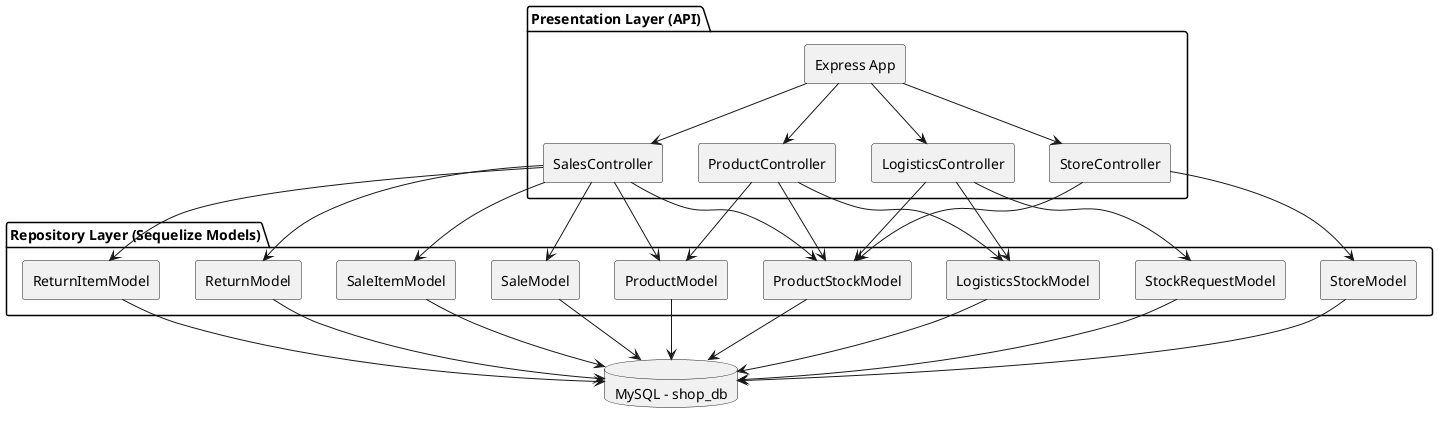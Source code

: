 @startuml
skinparam componentStyle rectangle

package "Presentation Layer (API)" {
  [Express App] --> [SalesController]
  [Express App] --> [ProductController]
  [Express App] --> [LogisticsController]
  [Express App] --> [StoreController]
}

package "Repository Layer (Sequelize Models)" {
  [SalesController] --> [SaleModel]
  [SalesController] --> [SaleItemModel]
  [SalesController] --> [ProductStockModel]
  [SalesController] --> [ProductModel]
  [SalesController] --> [ReturnModel]
  [SalesController] --> [ReturnItemModel]

  [ProductController] --> [ProductModel]
  [ProductController] --> [ProductStockModel]
  [ProductController] --> [LogisticsStockModel]

  [LogisticsController] --> [LogisticsStockModel]
  [LogisticsController] --> [StockRequestModel]
  [LogisticsController] --> [ProductStockModel]

  [StoreController] --> [StoreModel]
  [StoreController] --> [ProductStockModel]
}

database "MySQL - shop_db" as DB

[SaleModel] --> DB
[ProductModel] --> DB
[StoreModel] --> DB
[ReturnModel] --> DB
[ReturnItemModel] --> DB
[SaleItemModel] --> DB
[StockRequestModel] --> DB
[ProductStockModel] --> DB
[LogisticsStockModel] --> DB

@enduml
